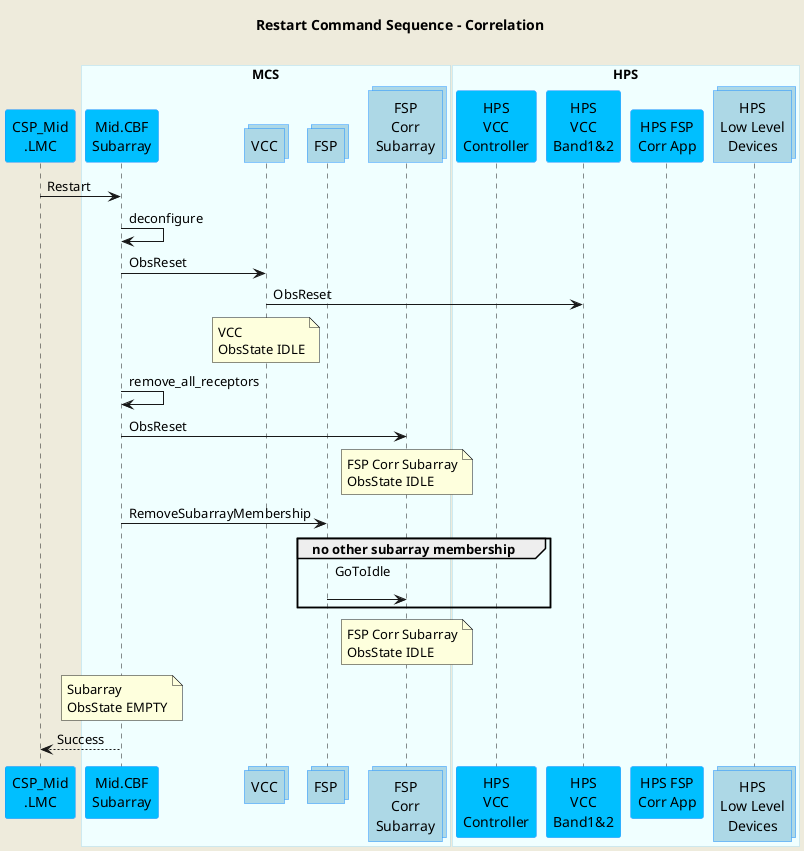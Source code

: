 @startuml
'https://plantuml.com/sequence-diagram

skinparam backgroundColor #EEEBDC
skinparam sequence {
ParticipantBorderColor DodgerBlue
ParticipantBackgroundColor DeepSkyBlue
ActorBorderColor DarkGreen
ActorBackgroundColor Green
BoxBorderColor LightBlue
BoxBackgroundColor #F0FFFF
}

skinparam collections {
  BackGroundColor LightBlue
  BorderColor DodgerBlue
}

skinparam database {
  BackgroundColor LightGreen
  BorderColor DarkGreen
}

title Restart Command Sequence - Correlation\n

participant "CSP_Mid\n.LMC" as lmc

box "MCS"
participant "Mid.CBF\nSubarray" as subarray
collections "VCC" as vcc
collections "FSP" as fsp
collections "FSP\nCorr\nSubarray" as fspsubarray
end box

box "HPS"
participant "HPS\nVCC\nController" as hpsvcc
participant "HPS\nVCC\nBand1&2" as hpsvccband
participant "HPS FSP\nCorr App" as hpsfsp
collections "HPS\nLow Level\nDevices" as hpsdevices
end box

lmc         ->  subarray      : Restart

subarray    ->  subarray      : deconfigure
subarray    ->  vcc           : ObsReset
vcc         ->  hpsvccband    : ObsReset
note over vcc                 : VCC\nObsState IDLE
subarray    ->  subarray      : remove_all_receptors
subarray    ->  fspsubarray   : ObsReset
note over fspsubarray         : FSP Corr Subarray\nObsState IDLE
subarray    ->  fsp           : RemoveSubarrayMembership

group no other subarray membership
fsp         ->  fspsubarray   : GoToIdle\n
end group

note over fspsubarray         : FSP Corr Subarray\nObsState IDLE
note over subarray            : Subarray\nObsState EMPTY
lmc        <--  subarray      : Success


@enduml